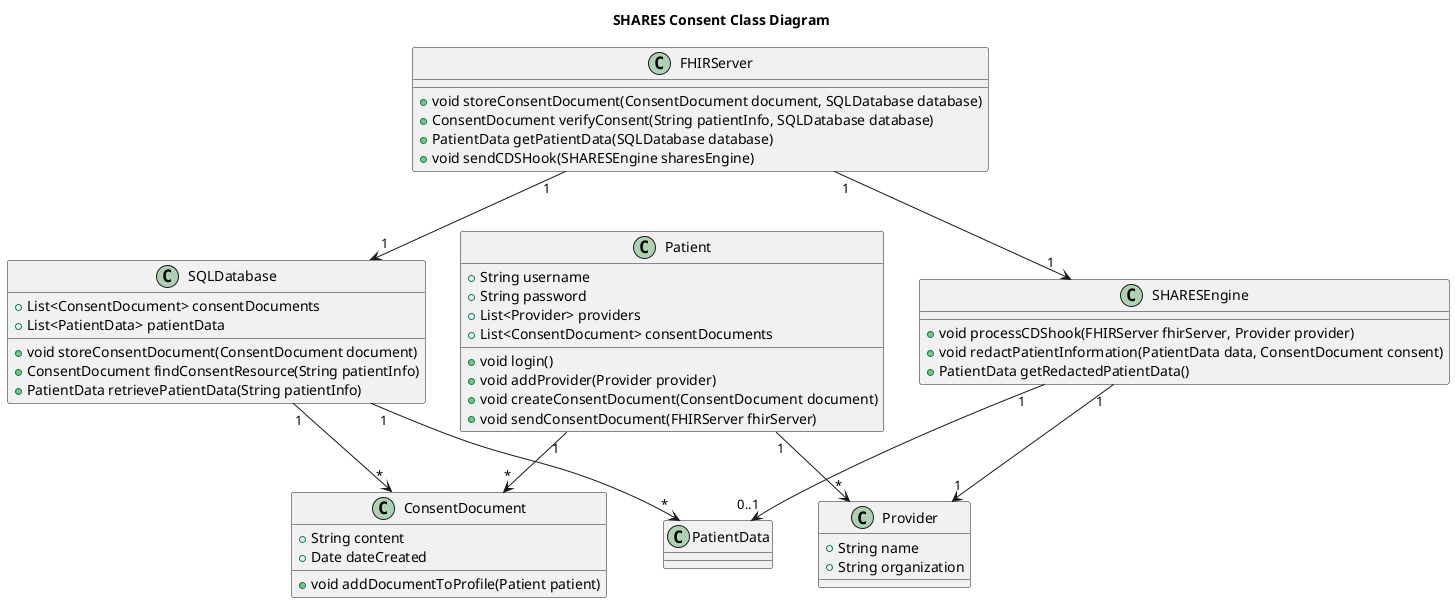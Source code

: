 @startuml Class Diagram
!define CLASS class
title SHARES Consent Class Diagram
' Classes for the Patient side
CLASS Patient {
    +String username
    +String password
    +List<Provider> providers
    +List<ConsentDocument> consentDocuments
    +void login()
    +void addProvider(Provider provider)
    +void createConsentDocument(ConsentDocument document)
    +void sendConsentDocument(FHIRServer fhirServer)
}

CLASS Provider {
    +String name
    +String organization
}

CLASS ConsentDocument {
    +String content
    +Date dateCreated
    +void addDocumentToProfile(Patient patient)
}

' Classes for the FHIR Server and Database
CLASS FHIRServer {
    +void storeConsentDocument(ConsentDocument document, SQLDatabase database)
    +ConsentDocument verifyConsent(String patientInfo, SQLDatabase database)
    +PatientData getPatientData(SQLDatabase database)
    +void sendCDSHook(SHARESEngine sharesEngine)
}

CLASS SQLDatabase {
    +List<ConsentDocument> consentDocuments
    +List<PatientData> patientData
    +void storeConsentDocument(ConsentDocument document)
    +ConsentDocument findConsentResource(String patientInfo)
    +PatientData retrievePatientData(String patientInfo)
}

' Class for the SHARES Engine
CLASS SHARESEngine {
    +void processCDShook(FHIRServer fhirServer, Provider provider)
    +void redactPatientInformation(PatientData data, ConsentDocument consent)
    +PatientData getRedactedPatientData()
}

' Relationships
Patient "1" --> "*" ConsentDocument
Patient "1" --> "*" Provider
FHIRServer "1" --> "1" SQLDatabase
FHIRServer "1" --> "1" SHARESEngine
SQLDatabase "1" --> "*" ConsentDocument
SQLDatabase "1" --> "*" PatientData
SHARESEngine "1" --> "1" Provider
SHARESEngine "1" --> "0..1" PatientData

@enduml

